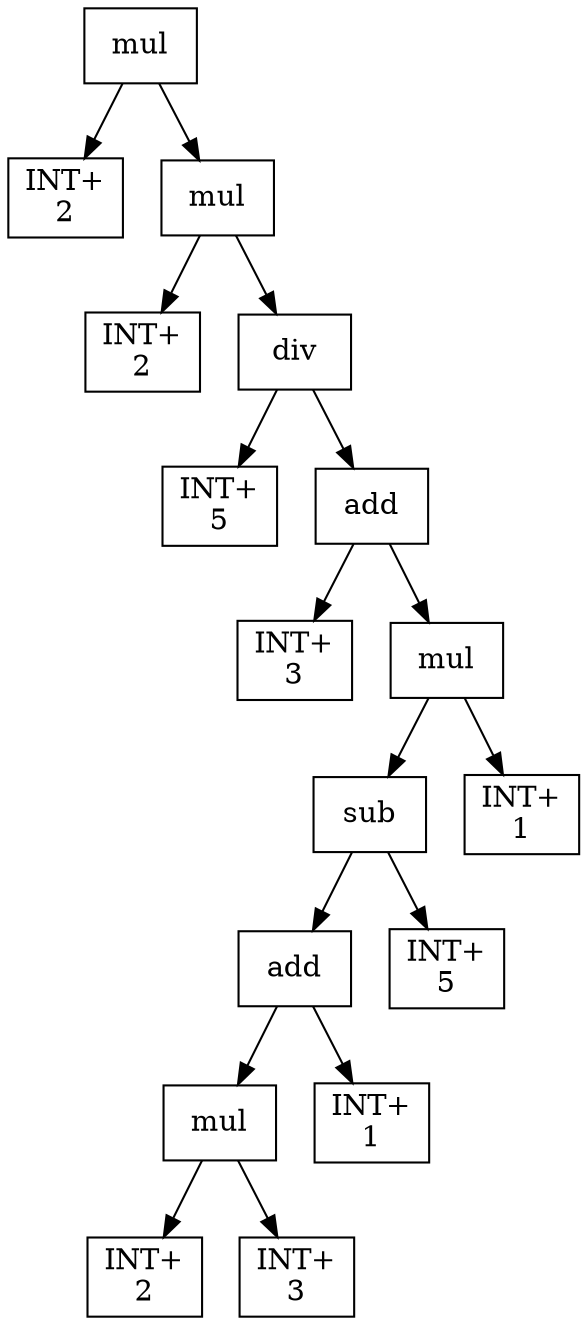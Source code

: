 digraph expr {
  node [shape=box];
  n1 [label="mul"];
  n2 [label="INT+\n2"];
  n3 [label="mul"];
  n4 [label="INT+\n2"];
  n5 [label="div"];
  n6 [label="INT+\n5"];
  n7 [label="add"];
  n8 [label="INT+\n3"];
  n9 [label="mul"];
  n10 [label="sub"];
  n11 [label="add"];
  n12 [label="mul"];
  n13 [label="INT+\n2"];
  n14 [label="INT+\n3"];
  n12 -> n13;
  n12 -> n14;
  n15 [label="INT+\n1"];
  n11 -> n12;
  n11 -> n15;
  n16 [label="INT+\n5"];
  n10 -> n11;
  n10 -> n16;
  n17 [label="INT+\n1"];
  n9 -> n10;
  n9 -> n17;
  n7 -> n8;
  n7 -> n9;
  n5 -> n6;
  n5 -> n7;
  n3 -> n4;
  n3 -> n5;
  n1 -> n2;
  n1 -> n3;
}